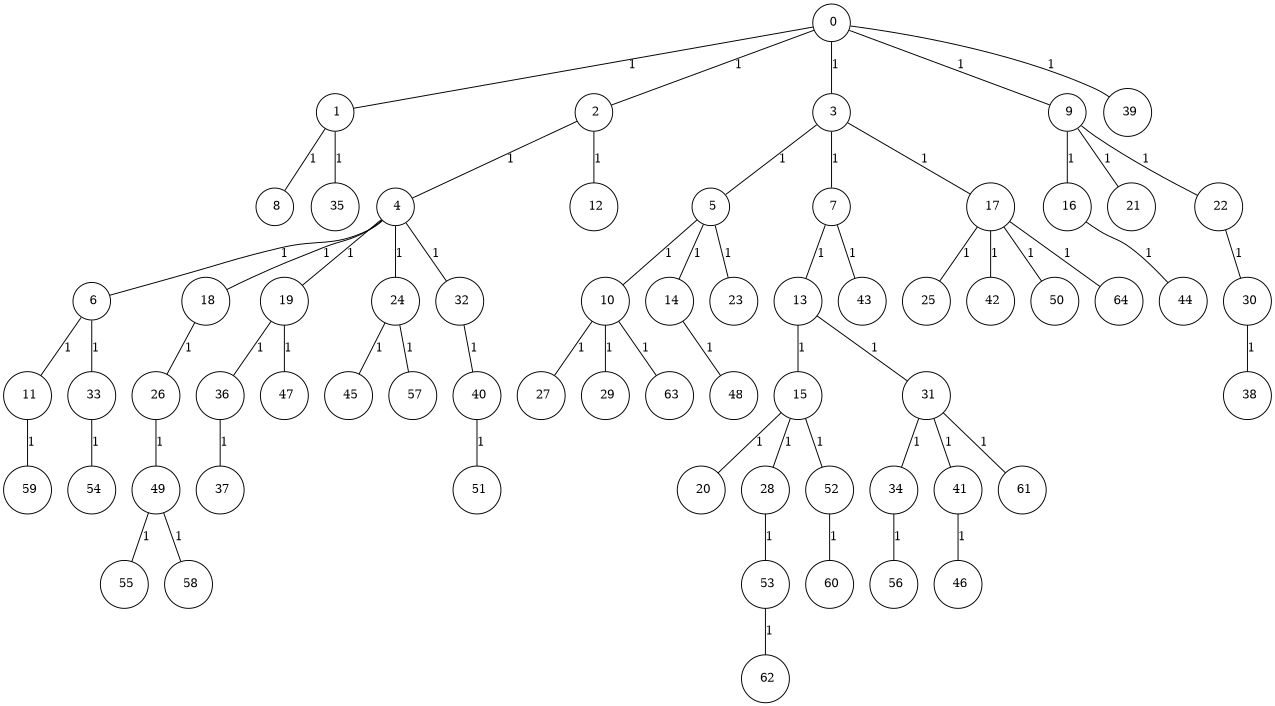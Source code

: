 graph G {
size="8.5,11;"
ratio = "expand;"
fixedsize="true;"
overlap="scale;"
node[shape=circle,width=.12,hight=.12,fontsize=12]
edge[fontsize=12]

0[label=" 0" color=black, pos="0.95381813,2.2947117!"];
1[label=" 1" color=black, pos="2.5750643,2.092172!"];
2[label=" 2" color=black, pos="0.20986364,0.56500648!"];
3[label=" 3" color=black, pos="1.3666756,1.6338717!"];
4[label=" 4" color=black, pos="1.9565825,2.7733038!"];
5[label=" 5" color=black, pos="1.3479759,0.90571941!"];
6[label=" 6" color=black, pos="1.6714724,2.2530896!"];
7[label=" 7" color=black, pos="1.9765,2.9618373!"];
8[label=" 8" color=black, pos="0.48752831,1.218196!"];
9[label=" 9" color=black, pos="2.6032382,0.34601782!"];
10[label=" 10" color=black, pos="0.0082878959,0.42326892!"];
11[label=" 11" color=black, pos="2.8493752,0.6528409!"];
12[label=" 12" color=black, pos="1.2737346,0.091871857!"];
13[label=" 13" color=black, pos="2.7358836,1.9392498!"];
14[label=" 14" color=black, pos="1.9841797,0.20127025!"];
15[label=" 15" color=black, pos="1.5566448,0.89099785!"];
16[label=" 16" color=black, pos="1.4196565,1.1067658!"];
17[label=" 17" color=black, pos="2.4195618,1.8359966!"];
18[label=" 18" color=black, pos="1.3638079,1.8028132!"];
19[label=" 19" color=black, pos="1.3164061,2.0191407!"];
20[label=" 20" color=black, pos="0.8817988,2.2118512!"];
21[label=" 21" color=black, pos="2.1086038,2.0250385!"];
22[label=" 22" color=black, pos="0.34344029,0.053463246!"];
23[label=" 23" color=black, pos="1.3894163,2.9442582!"];
24[label=" 24" color=black, pos="0.053654912,2.8319674!"];
25[label=" 25" color=black, pos="0.50380758,2.9010663!"];
26[label=" 26" color=black, pos="0.92722944,0.080798487!"];
27[label=" 27" color=black, pos="1.1595336,0.83377622!"];
28[label=" 28" color=black, pos="1.2109517,1.6590149!"];
29[label=" 29" color=black, pos="2.1967284,0.41233908!"];
30[label=" 30" color=black, pos="1.9103621,2.4402537!"];
31[label=" 31" color=black, pos="0.41026342,1.1088511!"];
32[label=" 32" color=black, pos="0.43553596,2.937135!"];
33[label=" 33" color=black, pos="2.6087825,0.80695899!"];
34[label=" 34" color=black, pos="2.5420808,0.77964747!"];
35[label=" 35" color=black, pos="1.9876967,0.74294686!"];
36[label=" 36" color=black, pos="2.6590511,2.5182039!"];
37[label=" 37" color=black, pos="2.0860151,1.3959481!"];
38[label=" 38" color=black, pos="0.39634533,1.2961555!"];
39[label=" 39" color=black, pos="1.2207138,2.2705271!"];
40[label=" 40" color=black, pos="2.3458252,0.5955933!"];
41[label=" 41" color=black, pos="0.045863395,0.49061959!"];
42[label=" 42" color=black, pos="0.29030976,2.2895587!"];
43[label=" 43" color=black, pos="0.88369074,2.4766548!"];
44[label=" 44" color=black, pos="0.43446726,1.3985213!"];
45[label=" 45" color=black, pos="1.9254017,2.5168595!"];
46[label=" 46" color=black, pos="2.6306712,0.12835581!"];
47[label=" 47" color=black, pos="0.21802171,0.50763474!"];
48[label=" 48" color=black, pos="1.606545,2.5184545!"];
49[label=" 49" color=black, pos="1.5057803,2.2403526!"];
50[label=" 50" color=black, pos="1.2793412,1.0740965!"];
51[label=" 51" color=black, pos="1.5624168,1.7057737!"];
52[label=" 52" color=black, pos="2.54561,1.5173664!"];
53[label=" 53" color=black, pos="0.89876432,0.79275885!"];
54[label=" 54" color=black, pos="2.847241,2.3808205!"];
55[label=" 55" color=black, pos="2.3199975,0.62910956!"];
56[label=" 56" color=black, pos="2.9916833,2.5789509!"];
57[label=" 57" color=black, pos="0.15663821,1.2935537!"];
58[label=" 58" color=black, pos="1.3492147,1.5990113!"];
59[label=" 59" color=black, pos="2.9184015,0.90851559!"];
60[label=" 60" color=black, pos="0.40907999,2.9350233!"];
61[label=" 61" color=black, pos="2.4601079,0.83727981!"];
62[label=" 62" color=black, pos="1.6488968,0.37261158!"];
63[label=" 63" color=black, pos="0.10655551,2.8954369!"];
64[label=" 64" color=black, pos="2.1492852,2.5957024!"];
0--1[label="1"]
0--2[label="1"]
0--3[label="1"]
0--9[label="1"]
0--39[label="1"]
1--8[label="1"]
1--35[label="1"]
2--4[label="1"]
2--12[label="1"]
3--5[label="1"]
3--7[label="1"]
3--17[label="1"]
4--6[label="1"]
4--18[label="1"]
4--19[label="1"]
4--24[label="1"]
4--32[label="1"]
5--10[label="1"]
5--14[label="1"]
5--23[label="1"]
6--11[label="1"]
6--33[label="1"]
7--13[label="1"]
7--43[label="1"]
9--16[label="1"]
9--21[label="1"]
9--22[label="1"]
10--27[label="1"]
10--29[label="1"]
10--63[label="1"]
11--59[label="1"]
13--15[label="1"]
13--31[label="1"]
14--48[label="1"]
15--20[label="1"]
15--28[label="1"]
15--52[label="1"]
16--44[label="1"]
17--25[label="1"]
17--42[label="1"]
17--50[label="1"]
17--64[label="1"]
18--26[label="1"]
19--36[label="1"]
19--47[label="1"]
22--30[label="1"]
24--45[label="1"]
24--57[label="1"]
26--49[label="1"]
28--53[label="1"]
30--38[label="1"]
31--34[label="1"]
31--41[label="1"]
31--61[label="1"]
32--40[label="1"]
33--54[label="1"]
34--56[label="1"]
36--37[label="1"]
40--51[label="1"]
41--46[label="1"]
49--55[label="1"]
49--58[label="1"]
52--60[label="1"]
53--62[label="1"]

}
